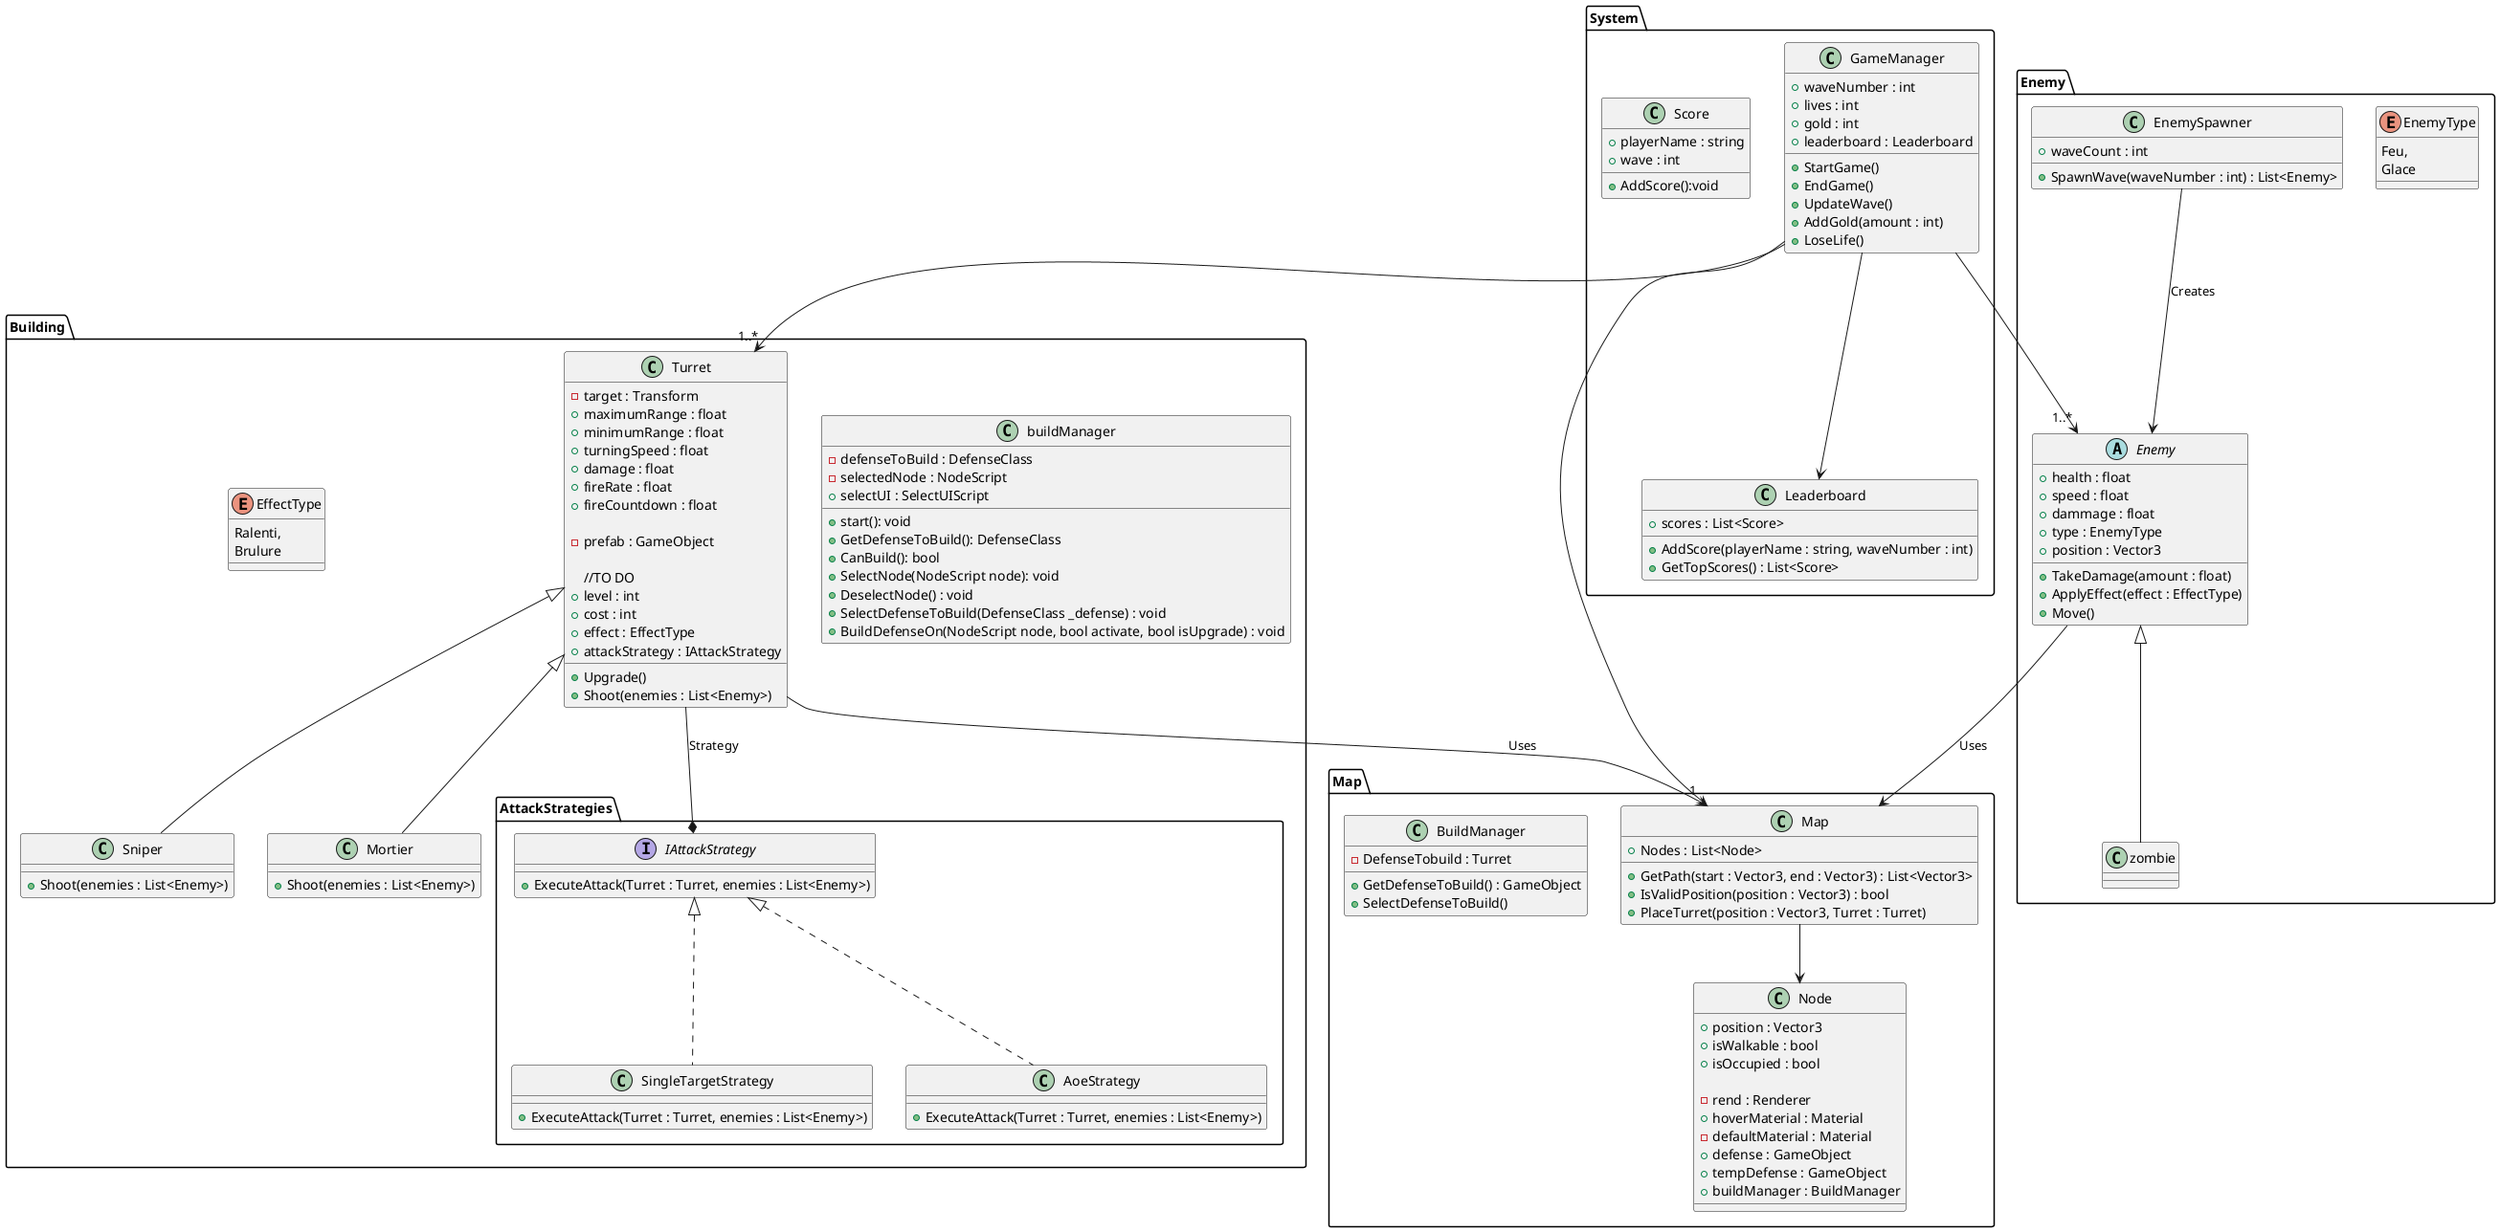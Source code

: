 ﻿@startuml "TurretDefense"

package "System" {
    class GameManager {
        + waveNumber : int
        + lives : int
        + gold : int
        + leaderboard : Leaderboard
        + StartGame()
        + EndGame()
        + UpdateWave()
        + AddGold(amount : int)
        + LoseLife()
    }

    class Leaderboard {
        + scores : List<Score>
        + AddScore(playerName : string, waveNumber : int)
        + GetTopScores() : List<Score>
    }

    class Score {
        + playerName : string
        + wave : int
        + AddScore():void
    }

    GameManager --> Leaderboard
}

package "Building" {
    package "AttackStrategies" {
        interface IAttackStrategy {
            + ExecuteAttack(Turret : Turret, enemies : List<Enemy>)
        }

        class SingleTargetStrategy implements IAttackStrategy {
            + ExecuteAttack(Turret : Turret, enemies : List<Enemy>)
        }

        class AoeStrategy implements IAttackStrategy {
            + ExecuteAttack(Turret : Turret, enemies : List<Enemy>)
        }
    }

    class buildManager {
        - defenseToBuild : DefenseClass
        - selectedNode : NodeScript
        + selectUI : SelectUIScript

        + start(): void
        + GetDefenseToBuild(): DefenseClass
        + CanBuild(): bool
        + SelectNode(NodeScript node): void
        + DeselectNode() : void
        + SelectDefenseToBuild(DefenseClass _defense) : void
        + BuildDefenseOn(NodeScript node, bool activate, bool isUpgrade) : void 
    }

    class Turret {
        - target : Transform
        + maximumRange : float
        + minimumRange : float
        + turningSpeed : float
        + damage : float
        + fireRate : float
        + fireCountdown : float 

        - prefab : GameObject

        //TO DO
        + level : int
        + cost : int
        + effect : EffectType
        + attackStrategy : IAttackStrategy
        + Upgrade()
        + Shoot(enemies : List<Enemy>)
    }

    class Sniper extends Turret {
        + Shoot(enemies : List<Enemy>)
    }

    class Mortier extends Turret {
        + Shoot(enemies : List<Enemy>)
    }

    enum EffectType {
        Ralenti,
        Brulure
    }

    Turret --* AttackStrategies.IAttackStrategy : Strategy
}

package "Enemy" {
    abstract class Enemy {
        + health : float
        + speed : float
        + dammage : float
        + type : EnemyType 
        + position : Vector3
        + TakeDamage(amount : float)
        + ApplyEffect(effect : EffectType)
        + Move()
    }

    class zombie extends Enemy {}


    enum EnemyType {
        Feu,
        Glace
    }

    class EnemySpawner {
        + waveCount : int
        + SpawnWave(waveNumber : int) : List<Enemy>
    }
}

package "Map" {
    class Map {
        + Nodes : List<Node>
        + GetPath(start : Vector3, end : Vector3) : List<Vector3>
        + IsValidPosition(position : Vector3) : bool
        + PlaceTurret(position : Vector3, Turret : Turret)
    }

    class Node {
        + position : Vector3
        + isWalkable : bool
        + isOccupied : bool

        - rend : Renderer 
        + hoverMaterial : Material
        - defaultMaterial : Material
        + defense : GameObject 
        + tempDefense : GameObject 
        + buildManager : BuildManager
    }

    class BuildManager {
        - DefenseTobuild : Turret

        + GetDefenseToBuild() : GameObject
        + SelectDefenseToBuild()
    }

    Map --> Node
}

GameManager --> "1..*" Building.Turret
GameManager --> "1..*" Enemy.Enemy
GameManager --> "1" Map.Map

Building.Turret --> Map.Map : Uses
Enemy.Enemy --> Map.Map : Uses
EnemySpawner --> Enemy.Enemy : Creates